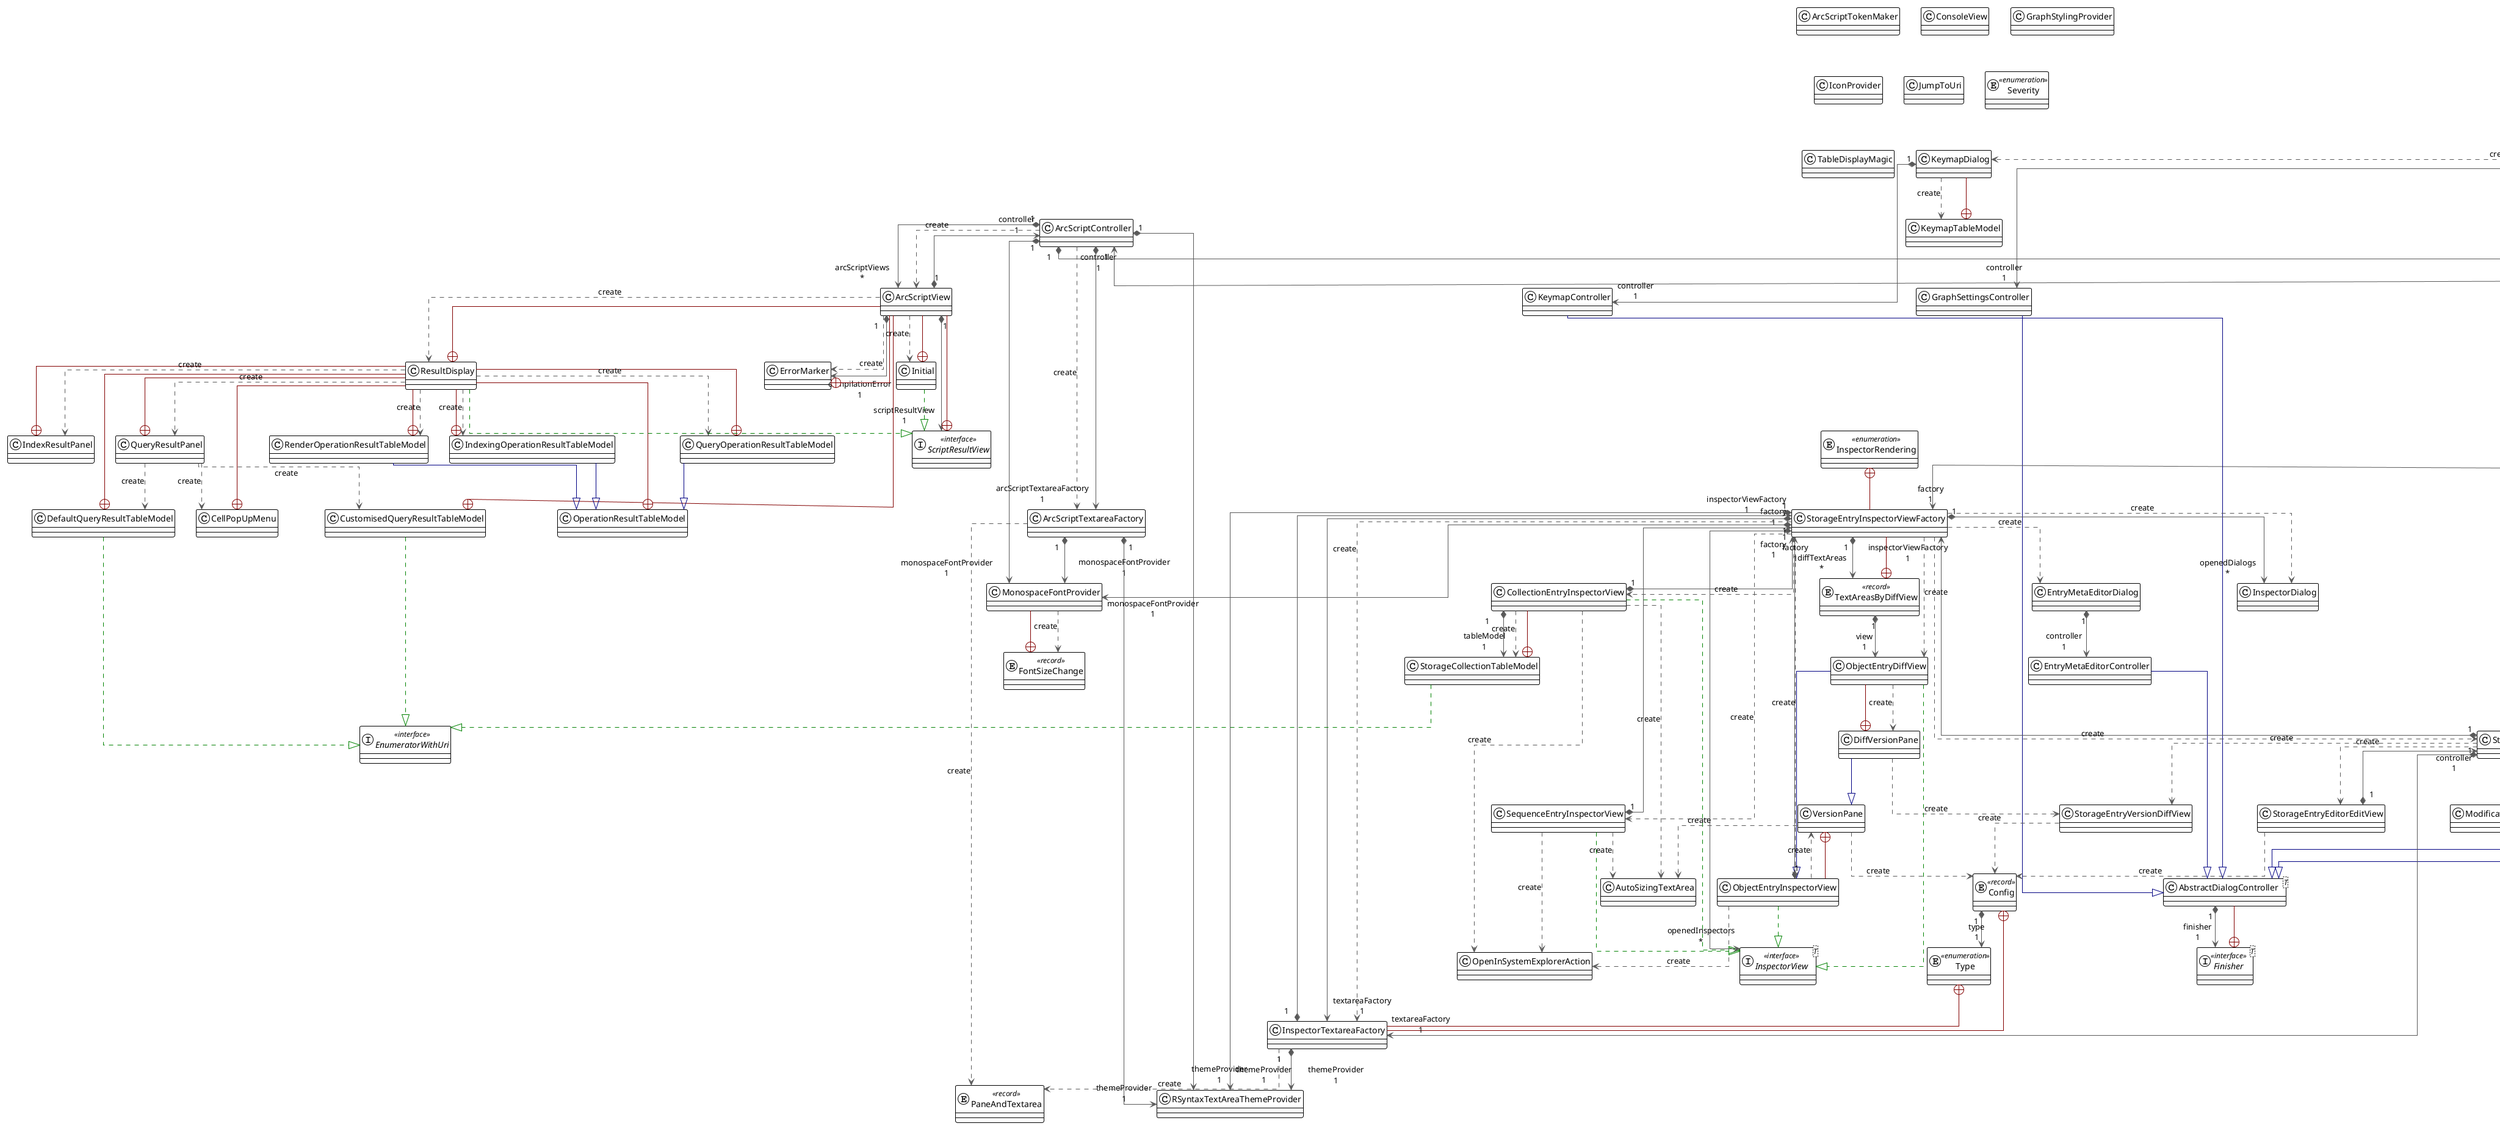 @startuml

!theme plain
top to bottom direction
skinparam linetype ortho

class AbstractDialogController<T>
class AppContentView
class AppFrame
class ArcScriptContainerView
class ArcScriptController
class ArcScriptSelectorTree
class ArcScriptTextareaFactory
class ArcScriptTokenMaker
class ArcScriptView
class AutoSizingTextArea
class BackgroundWorkController
class BreadCrumbElement
class BreadCrumbs
entity BreadCrumbsChanged << record >>
class CellPopUpMenu
interface ClickableTreeNode << interface >>
class CloseTabButton
class CollectionEntryInspectorView
class CommanderView
entity Config << record >>
class ConsoleView
class ContentPane
class CustomisedQueryResultTableModel
class DefaultQueryResultTableModel
class DiffVersionPane
enum DisplayMode << enumeration >>
class EntryListElementRenderer
class EntryMetaEditorController
class EntryMetaEditorDialog
entity EntryStat << record >>
interface EnumeratorWithUri << interface >>
class ErrorMarker
class ExplorerView
interface Finisher<T> << interface >>
entity FontSizeChange << record >>
class GraphSettingsController
class GraphSettingsDialog
class GraphStylingProvider
class GraphView
entity GraphViewCloseRequest << record >>
class GraphViewMouseManager
interface HasStorage << interface >>
entity HiddenPaneSize << record >>
class IconProvider
class ImportStorageAction
class ImportStorageController
class ImportStorageDialog
class IndexResultPanel
class IndexingOperationResultTableModel
class Initial
class InspectorContainerView
class InspectorDialog
enum InspectorRendering << enumeration >>
class InspectorTextareaFactory
interface InspectorView<T> << interface >>
class JLink
class JumpToUri
class KeymapController
class KeymapDialog
class KeymapTableModel
enum Laf << enumeration >>
entity LafChanged << record >>
class LafService
class LearnMoreView
class LoadAction
class LoadEntryController
class LoadEntryDialog
entity LoadEntryDialogModel << record >>
class LoadingQueueLabel
class MainTreeView
class MainView
class ModificationModeDeterminationException
class MonospaceFontProvider
class NewScriptView
class NewScriptViewContent
class NodePopupMenu
entity None << record >>
class ObjectEntryDiffView
class ObjectEntryInspectorView
class OpenInSystemExplorerAction
class OperationResultTableModel
entity PaneAndTextarea << record >>
class QueryOperationResultTableModel
class QueryResultPanel
class RSyntaxTextAreaThemeProvider
class RenderOperationResultTableModel
class Renderer
class ResultDisplay
class SchemaRow
class ScreenshotListener
entity ScriptFile << record >>
class ScriptNode
interface ScriptResultView << interface >>
class SearchAction
class SearchForEntryDialog
class SearchForEntryView
interface Selection << interface >>
interface SelectionChangeListener << interface >>
class SequenceEntryInspectorView
enum Severity << enumeration >>
class SideBar
interface SimpleDocumentListener << interface >>
enum State << enumeration >>
entity Storage << record >>
class StorageCollectionTableModel
class StorageEntryEditorController
class StorageEntryEditorEditView
class StorageEntryEditorFrame
class StorageEntryEditorIntentView
class StorageEntryInspectorViewFactory
class StorageEntryVersionDiffView
class StorageIndexNodePopupMenu
entity StorageInstanceRenamed << record >>
class StorageInstanceRenderer
class StorageInstanceStatComponent
class StorageInstanceStatTableModel
class StorageInstanceTreeNode
class StorageListTreeNode
class StorageMapTreeNode
class StorageNode
class StorageObjectTreeNode
class StorageSchemaTreeNode
class StorageSequenceTreeNode
class StorageTree
class StorageTreeNodeRenderer
class StorageTypeTreeNode
class TabComponent
class TabComponent
class TableDisplayMagic
entity TextAreasByDiffView << record >>
class ToastService
class ToastView
enum Type << enumeration >>
class VersionPane
class ViewController
class WelcomePopup

AbstractDialogController               "1" *-[#595959,plain]-> "finisher\n1" Finisher                               
AppContentView                         "1" *-[#595959,plain]-> "breadCrumbs\n1" BreadCrumbs                            
AppContentView                          -[#595959,dashed]->  BreadCrumbs                            : "«create»"
AppContentView                         "1" *-[#595959,plain]-> "commanderView\n1" CommanderView                          
AppContentView                         "1" *-[#595959,plain]-> "hiddenPaneSize\n1" HiddenPaneSize                         
AppContentView                          -[#595959,dashed]->  HiddenPaneSize                         : "«create»"
AppContentView                          -[#595959,dashed]->  LoadingQueueLabel                      : "«create»"
AppContentView                         "1" *-[#595959,plain]-> "loadingQueueLabel\n1" LoadingQueueLabel                      
AppContentView                         "1" *-[#595959,plain]-> "mainView\n1" MainView                               
AppContentView                          -[#595959,dashed]->  SideBar                                : "«create»"
AppFrame                               "1" *-[#595959,plain]-> "appContentView\n1" AppContentView                         
AppFrame                                -[#595959,dashed]->  GraphSettingsDialog                    : "«create»"
AppFrame                                -[#595959,dashed]->  ImportStorageAction                    : "«create»"
AppFrame                                -[#595959,dashed]->  KeymapDialog                           : "«create»"
AppFrame                               "1" *-[#595959,plain]-> "lafService\n1" LafService                             
AppFrame                                -[#595959,dashed]->  LoadAction                             : "«create»"
AppFrame                                -[#595959,dashed]->  SearchAction                           : "«create»"
ArcScriptContainerView                 "1" *-[#595959,plain]-> "controller\n1" ArcScriptController                    
ArcScriptContainerView                  -[#595959,dashed]->  CloseTabButton                         : "«create»"
ArcScriptContainerView                 "1" *-[#595959,plain]-> "newScriptView\n1" NewScriptView                          
ArcScriptContainerView                  -[#595959,dashed]->  NewScriptView                          : "«create»"
ArcScriptContainerView                  -[#595959,dashed]->  NewScriptViewContent                   : "«create»"
ArcScriptContainerView                  -[#595959,dashed]->  TabComponent                           : "«create»"
ArcScriptController                    "1" *-[#595959,plain]-> "containerView\n1" ArcScriptContainerView                 
ArcScriptController                     -[#595959,dashed]->  ArcScriptTextareaFactory               : "«create»"
ArcScriptController                    "1" *-[#595959,plain]-> "arcScriptTextareaFactory\n1" ArcScriptTextareaFactory               
ArcScriptController                    "1" *-[#595959,plain]-> "arcScriptViews\n*" ArcScriptView                          
ArcScriptController                     -[#595959,dashed]->  ArcScriptView                          : "«create»"
ArcScriptController                    "1" *-[#595959,plain]-> "monospaceFontProvider\n1" MonospaceFontProvider                  
ArcScriptController                    "1" *-[#595959,plain]-> "themeProvider\n1" RSyntaxTextAreaThemeProvider           
ArcScriptSelectorTree                   -[#595959,dashed]->  None                                   : "«create»"
ArcScriptSelectorTree                   -[#595959,dashed]->  Renderer                               : "«create»"
ArcScriptSelectorTree                   -[#595959,dashed]->  ScriptFile                             : "«create»"
ArcScriptSelectorTree                   -[#595959,dashed]->  ScriptNode                             : "«create»"
ArcScriptSelectorTree                  "1" *-[#595959,plain]-> "selectionChangeListener\n1" SelectionChangeListener                
ArcScriptSelectorTree                   -[#595959,dashed]->  Storage                                : "«create»"
ArcScriptSelectorTree                   -[#595959,dashed]->  StorageNode                            : "«create»"
ArcScriptTextareaFactory               "1" *-[#595959,plain]-> "monospaceFontProvider\n1" MonospaceFontProvider                  
ArcScriptTextareaFactory                -[#595959,dashed]->  PaneAndTextarea                        : "«create»"
ArcScriptTextareaFactory               "1" *-[#595959,plain]-> "themeProvider\n1" RSyntaxTextAreaThemeProvider           
ArcScriptView                          "1" *-[#595959,plain]-> "controller\n1" ArcScriptController                    
ArcScriptView                           -[#595959,dashed]->  ErrorMarker                            : "«create»"
ArcScriptView                          "1" *-[#595959,plain]-> "compilationError\n1" ErrorMarker                            
ArcScriptView                           -[#595959,dashed]->  Initial                                : "«create»"
ArcScriptView                           -[#595959,dashed]->  ResultDisplay                          : "«create»"
ArcScriptView                          "1" *-[#595959,plain]-> "scriptResultView\n1" ScriptResultView                       
BackgroundWorkController               "1" *-[#595959,plain]-> "appContentView\n1" AppContentView                         
BreadCrumbElement                       +-[#820000,plain]-  AppContentView                         
BreadCrumbs                             +-[#820000,plain]-  AppContentView                         
BreadCrumbs                             -[#595959,dashed]->  BreadCrumbElement                      : "«create»"
BreadCrumbs                            "1" *-[#595959,plain]-> "elements\n*" BreadCrumbElement                      
CellPopUpMenu                           +-[#820000,plain]-  ResultDisplay                          
CollectionEntryInspectorView            -[#595959,dashed]->  AutoSizingTextArea                     : "«create»"
CollectionEntryInspectorView            -[#008200,dashed]-^  InspectorView                          
CollectionEntryInspectorView            -[#595959,dashed]->  OpenInSystemExplorerAction             : "«create»"
CollectionEntryInspectorView           "1" *-[#595959,plain]-> "tableModel\n1" StorageCollectionTableModel            
CollectionEntryInspectorView            -[#595959,dashed]->  StorageCollectionTableModel            : "«create»"
CollectionEntryInspectorView           "1" *-[#595959,plain]-> "factory\n1" StorageEntryInspectorViewFactory       
CommanderView                          "1" *-[#595959,plain]-> "arcScriptContainerView\n1" ArcScriptContainerView                 
Config                                  +-[#820000,plain]-  InspectorTextareaFactory               
Config                                 "1" *-[#595959,plain]-> "type\n1" Type                                   
ContentPane                             +-[#820000,plain]-  StorageEntryEditorFrame                
CustomisedQueryResultTableModel         +-[#820000,plain]-  ArcScriptView                          
CustomisedQueryResultTableModel         -[#008200,dashed]-^  EnumeratorWithUri                      
DefaultQueryResultTableModel            -[#008200,dashed]-^  EnumeratorWithUri                      
DefaultQueryResultTableModel            +-[#820000,plain]-  ResultDisplay                          
DiffVersionPane                         +-[#820000,plain]-  ObjectEntryDiffView                    
DiffVersionPane                         -[#595959,dashed]->  StorageEntryVersionDiffView            : "«create»"
DiffVersionPane                         -[#000082,plain]-^  VersionPane                            
DisplayMode                             +-[#820000,plain]-  ExplorerView                           
EntryListElementRenderer                +-[#820000,plain]-  SearchForEntryDialog                   
EntryMetaEditorController               -[#000082,plain]-^  AbstractDialogController               
EntryMetaEditorDialog                  "1" *-[#595959,plain]-> "controller\n1" EntryMetaEditorController              
EntryStat                               +-[#820000,plain]-  StorageInstanceStatTableModel          
ErrorMarker                             +-[#820000,plain]-  ArcScriptView                          
ExplorerView                           "1" *-[#595959,plain]-> "displayMode\n1" DisplayMode                            
ExplorerView                           "1" *-[#595959,plain]-> "graphView\n1" GraphView                              
ExplorerView                           "1" *-[#595959,plain]-> "inspectorContainerView\n1" InspectorContainerView                 
Finisher                                +-[#820000,plain]-  AbstractDialogController               
FontSizeChange                          +-[#820000,plain]-  MonospaceFontProvider                  
GraphSettingsController                 -[#000082,plain]-^  AbstractDialogController               
GraphSettingsDialog                    "1" *-[#595959,plain]-> "controller\n1" GraphSettingsController                
GraphView                               -[#595959,dashed]->  GraphViewCloseRequest                  : "«create»"
GraphView                               -[#595959,dashed]->  GraphViewMouseManager                  : "«create»"
GraphView                              "1" *-[#595959,plain]-> "lafService\n1" LafService                             
GraphView                               -[#595959,dashed]->  ScreenshotListener                     : "«create»"
GraphViewCloseRequest                   +-[#820000,plain]-  ViewController                         
GraphViewMouseManager                   +-[#820000,plain]-  GraphView                              
GraphViewMouseManager                   -[#595959,dashed]->  NodePopupMenu                          : "«create»"
HasStorage                              -[#008200,plain]-^  Selection                              
HasStorage                              +-[#820000,plain]-  Selection                              
ImportStorageAction                     +-[#820000,plain]-  AppFrame                               
ImportStorageAction                     -[#595959,dashed]->  ImportStorageDialog                    : "«create»"
ImportStorageController                 -[#000082,plain]-^  AbstractDialogController               
ImportStorageDialog                    "1" *-[#595959,plain]-> "controller\n1" ImportStorageController                
ImportStorageDialog                     -[#595959,dashed]->  ImportStorageController                : "«create»"
IndexResultPanel                        +-[#820000,plain]-  ResultDisplay                          
IndexingOperationResultTableModel       -[#000082,plain]-^  OperationResultTableModel              
IndexingOperationResultTableModel       +-[#820000,plain]-  ResultDisplay                          
Initial                                 +-[#820000,plain]-  ArcScriptView                          
Initial                                 -[#008200,dashed]-^  ScriptResultView                       
InspectorContainerView                 "1" *-[#595959,plain]-> "factory\n1" StorageEntryInspectorViewFactory       
InspectorContainerView                  -[#595959,dashed]->  TabComponent                           : "«create»"
InspectorRendering                      +-[#820000,plain]-  StorageEntryInspectorViewFactory       
InspectorTextareaFactory                -[#595959,dashed]->  PaneAndTextarea                        : "«create»"
InspectorTextareaFactory               "1" *-[#595959,plain]-> "themeProvider\n1" RSyntaxTextAreaThemeProvider           
InspectorTextareaFactory               "1" *-[#595959,plain]-> "inspectorViewFactory\n1" StorageEntryInspectorViewFactory       
KeymapController                        -[#000082,plain]-^  AbstractDialogController               
KeymapDialog                           "1" *-[#595959,plain]-> "controller\n1" KeymapController                       
KeymapDialog                            -[#595959,dashed]->  KeymapTableModel                       : "«create»"
KeymapTableModel                        +-[#820000,plain]-  KeymapDialog                           
Laf                                     +-[#820000,plain]-  LafChanged                             
LafChanged                             "1" *-[#595959,plain]-> "laf\n1" Laf                                    
LafService                             "1" *-[#595959,plain]-> "laf\n1" Laf                                    
LafService                              -[#595959,dashed]->  LafChanged                             : "«create»"
LearnMoreView                           -[#595959,dashed]->  JLink                                  : "«create»"
LoadAction                              +-[#820000,plain]-  AppFrame                               
LoadAction                              -[#595959,dashed]->  LoadEntryDialog                        : "«create»"
LoadEntryController                     -[#000082,plain]-^  AbstractDialogController               
LoadEntryController                     -[#595959,dashed]->  LoadEntryDialogModel                   : "«create»"
LoadEntryDialog                        "1" *-[#595959,plain]-> "controller\n1" LoadEntryController                    
LoadEntryDialog                         -[#595959,dashed]->  LoadEntryDialogModel                   : "«create»"
LoadEntryDialog                         -[#595959,dashed]->  StorageInstanceRenderer                : "«create»"
LoadingQueueLabel                       +-[#820000,plain]-  AppContentView                         
MainTreeView                            -[#595959,dashed]->  BreadCrumbsChanged                     : "«create»"
MainTreeView                            -[#595959,dashed]->  StorageIndexNodePopupMenu              : "«create»"
MainTreeView                            -[#595959,dashed]->  StorageListTreeNode                    : "«create»"
MainTreeView                            -[#595959,dashed]->  StorageMapTreeNode                     : "«create»"
MainTreeView                            -[#595959,dashed]->  StorageObjectTreeNode                  : "«create»"
MainTreeView                           "1" *-[#595959,plain]-> "tree\n1" StorageTree                            
MainView                               "1" *-[#595959,plain]-> "explorerView\n1" ExplorerView                           
MainView                               "1" *-[#595959,plain]-> "hiddenPaneSize\n1" HiddenPaneSize                         
MainView                               "1" *-[#595959,plain]-> "mainTreeView\n1" MainTreeView                           
ModificationModeDeterminationException  +-[#820000,plain]-  StorageEntryEditorController           
MonospaceFontProvider                   -[#595959,dashed]->  FontSizeChange                         : "«create»"
NewScriptView                           +-[#820000,plain]-  ArcScriptContainerView                 
NewScriptView                          "1" *-[#595959,plain]-> "content\n1" NewScriptViewContent                   
NewScriptViewContent                    +-[#820000,plain]-  ArcScriptContainerView                 
NewScriptViewContent                   "1" *-[#595959,plain]-> "containerView\n1" ArcScriptContainerView                 
NewScriptViewContent                   "1" *-[#595959,plain]-> "tree\n1" ArcScriptSelectorTree                  
NewScriptViewContent                    -[#595959,dashed]->  LearnMoreView                          : "«create»"
None                                    -[#008200,dashed]-^  Selection                              
None                                    +-[#820000,plain]-  Selection                              
ObjectEntryDiffView                     -[#595959,dashed]->  DiffVersionPane                        : "«create»"
ObjectEntryDiffView                     -[#008200,dashed]-^  InspectorView                          
ObjectEntryDiffView                     -[#000082,plain]-^  ObjectEntryInspectorView               
ObjectEntryInspectorView                -[#008200,dashed]-^  InspectorView                          
ObjectEntryInspectorView                -[#595959,dashed]->  OpenInSystemExplorerAction             : "«create»"
ObjectEntryInspectorView               "1" *-[#595959,plain]-> "factory\n1" StorageEntryInspectorViewFactory       
ObjectEntryInspectorView                -[#595959,dashed]->  VersionPane                            : "«create»"
OperationResultTableModel               +-[#820000,plain]-  ResultDisplay                          
QueryOperationResultTableModel          -[#000082,plain]-^  OperationResultTableModel              
QueryOperationResultTableModel          +-[#820000,plain]-  ResultDisplay                          
QueryResultPanel                        -[#595959,dashed]->  CellPopUpMenu                          : "«create»"
QueryResultPanel                        -[#595959,dashed]->  CustomisedQueryResultTableModel        : "«create»"
QueryResultPanel                        -[#595959,dashed]->  DefaultQueryResultTableModel           : "«create»"
QueryResultPanel                        +-[#820000,plain]-  ResultDisplay                          
RenderOperationResultTableModel         -[#000082,plain]-^  OperationResultTableModel              
RenderOperationResultTableModel         +-[#820000,plain]-  ResultDisplay                          
Renderer                                +-[#820000,plain]-  ArcScriptSelectorTree                  
ResultDisplay                           +-[#820000,plain]-  ArcScriptView                          
ResultDisplay                           -[#595959,dashed]->  IndexResultPanel                       : "«create»"
ResultDisplay                           -[#595959,dashed]->  IndexingOperationResultTableModel      : "«create»"
ResultDisplay                           -[#595959,dashed]->  QueryOperationResultTableModel         : "«create»"
ResultDisplay                           -[#595959,dashed]->  QueryResultPanel                       : "«create»"
ResultDisplay                           -[#595959,dashed]->  RenderOperationResultTableModel        : "«create»"
ResultDisplay                           -[#008200,dashed]-^  ScriptResultView                       
SchemaRow                               +-[#820000,plain]-  StorageInstanceStatTableModel          
ScreenshotListener                      +-[#820000,plain]-  GraphView                              
ScriptFile                              -[#008200,dashed]-^  HasStorage                             
ScriptFile                              +-[#820000,plain]-  Selection                              
ScriptNode                              +-[#820000,plain]-  ArcScriptSelectorTree                  
ScriptResultView                        +-[#820000,plain]-  ArcScriptView                          
SearchAction                            +-[#820000,plain]-  AppFrame                               
SearchAction                            -[#595959,dashed]->  SearchForEntryDialog                   : "«create»"
SearchForEntryDialog                    -[#595959,dashed]->  SearchForEntryView                     : "«create»"
SearchForEntryView                      -[#595959,dashed]->  EntryListElementRenderer               : "«create»"
SearchForEntryView                      +-[#820000,plain]-  SearchForEntryDialog                   
Selection                               +-[#820000,plain]-  ArcScriptSelectorTree                  
SelectionChangeListener                 +-[#820000,plain]-  ArcScriptSelectorTree                  
SequenceEntryInspectorView              -[#595959,dashed]->  AutoSizingTextArea                     : "«create»"
SequenceEntryInspectorView              -[#008200,dashed]-^  InspectorView                          
SequenceEntryInspectorView              -[#595959,dashed]->  OpenInSystemExplorerAction             : "«create»"
SequenceEntryInspectorView             "1" *-[#595959,plain]-> "factory\n1" StorageEntryInspectorViewFactory       
SideBar                                 +-[#820000,plain]-  AppContentView                         
SimpleDocumentListener                  +-[#820000,plain]-  SearchForEntryDialog                   
State                                   +-[#820000,plain]-  StorageEntryEditorController           
Storage                                 -[#008200,dashed]-^  HasStorage                             
Storage                                 +-[#820000,plain]-  Selection                              
StorageCollectionTableModel             +-[#820000,plain]-  CollectionEntryInspectorView           
StorageCollectionTableModel             -[#008200,dashed]-^  EnumeratorWithUri                      
StorageEntryEditorController           "1" *-[#595959,plain]-> "textareaFactory\n1" InspectorTextareaFactory               
StorageEntryEditorController            -[#595959,dashed]->  ModificationModeDeterminationException : "«create»"
StorageEntryEditorController           "1" *-[#595959,plain]-> "state\n1" State                                  
StorageEntryEditorController            -[#595959,dashed]->  StorageEntryEditorEditView             : "«create»"
StorageEntryEditorController            -[#595959,dashed]->  StorageEntryEditorFrame                : "«create»"
StorageEntryEditorController            -[#595959,dashed]->  StorageEntryEditorIntentView           : "«create»"
StorageEntryEditorController           "1" *-[#595959,plain]-> "inspectorViewFactory\n1" StorageEntryInspectorViewFactory       
StorageEntryEditorController            -[#595959,dashed]->  StorageEntryVersionDiffView            : "«create»"
StorageEntryEditorEditView              -[#595959,dashed]->  Config                                 : "«create»"
StorageEntryEditorEditView             "1" *-[#595959,plain]-> "controller\n1" StorageEntryEditorController           
StorageEntryEditorFrame                "1" *-[#595959,plain]-> "contentPane\n1" ContentPane                            
StorageEntryEditorFrame                 -[#595959,dashed]->  ContentPane                            : "«create»"
StorageEntryEditorFrame                "1" *-[#595959,plain]-> "controller\n1" StorageEntryEditorController           
StorageEntryEditorFrame                 -[#595959,dashed]->  StorageEntryEditorIntentView           : "«create»"
StorageEntryEditorIntentView           "1" *-[#595959,plain]-> "controller\n1" StorageEntryEditorController           
StorageEntryInspectorViewFactory        -[#595959,dashed]->  CollectionEntryInspectorView           : "«create»"
StorageEntryInspectorViewFactory        -[#595959,dashed]->  EntryMetaEditorDialog                  : "«create»"
StorageEntryInspectorViewFactory        -[#595959,dashed]->  InspectorDialog                        : "«create»"
StorageEntryInspectorViewFactory       "1" *-[#595959,plain]-> "openedDialogs\n*" InspectorDialog                        
StorageEntryInspectorViewFactory       "1" *-[#595959,plain]-> "textareaFactory\n1" InspectorTextareaFactory               
StorageEntryInspectorViewFactory        -[#595959,dashed]->  InspectorTextareaFactory               : "«create»"
StorageEntryInspectorViewFactory       "1" *-[#595959,plain]-> "openedInspectors\n*" InspectorView                          
StorageEntryInspectorViewFactory       "1" *-[#595959,plain]-> "monospaceFontProvider\n1" MonospaceFontProvider                  
StorageEntryInspectorViewFactory        -[#595959,dashed]->  ObjectEntryDiffView                    : "«create»"
StorageEntryInspectorViewFactory        -[#595959,dashed]->  ObjectEntryInspectorView               : "«create»"
StorageEntryInspectorViewFactory       "1" *-[#595959,plain]-> "themeProvider\n1" RSyntaxTextAreaThemeProvider           
StorageEntryInspectorViewFactory        -[#595959,dashed]->  SequenceEntryInspectorView             : "«create»"
StorageEntryInspectorViewFactory        -[#595959,dashed]->  StorageEntryEditorController           : "«create»"
StorageEntryInspectorViewFactory       "1" *-[#595959,plain]-> "diffTextAreas\n*" TextAreasByDiffView                    
StorageEntryVersionDiffView             -[#595959,dashed]->  Config                                 : "«create»"
StorageIndexNodePopupMenu               -[#595959,dashed]->  ImportStorageDialog                    : "«create»"
StorageIndexNodePopupMenu               -[#595959,dashed]->  LoadEntryDialog                        : "«create»"
StorageIndexNodePopupMenu               +-[#820000,plain]-  MainTreeView                           
StorageIndexNodePopupMenu               -[#595959,dashed]->  StorageInstanceRenamed                 : "«create»"
StorageIndexNodePopupMenu               -[#595959,dashed]->  StorageInstanceStatComponent           : "«create»"
StorageInstanceRenderer                 +-[#820000,plain]-  LoadEntryDialog                        
StorageInstanceStatComponent            -[#595959,dashed]->  StorageInstanceStatTableModel          : "«create»"
StorageInstanceStatTableModel           -[#595959,dashed]->  EntryStat                              : "«create»"
StorageInstanceStatTableModel          "1" *-[#595959,plain]-> "rows\n*" SchemaRow                              
StorageInstanceStatTableModel           +-[#820000,plain]-  StorageInstanceStatComponent           
StorageInstanceTreeNode                 -[#595959,dashed]->  StorageListTreeNode                    : "«create»"
StorageInstanceTreeNode                 -[#595959,dashed]->  StorageMapTreeNode                     : "«create»"
StorageInstanceTreeNode                 -[#595959,dashed]->  StorageSchemaTreeNode                  : "«create»"
StorageInstanceTreeNode                 -[#595959,dashed]->  StorageSequenceTreeNode                : "«create»"
StorageListTreeNode                     -[#008200,dashed]-^  ClickableTreeNode                      
StorageMapTreeNode                      -[#008200,dashed]-^  ClickableTreeNode                      
StorageNode                             +-[#820000,plain]-  ArcScriptSelectorTree                  
StorageObjectTreeNode                   -[#008200,dashed]-^  ClickableTreeNode                      
StorageObjectTreeNode                   -[#595959,dashed]->  StorageListTreeNode                    : "«create»"
StorageObjectTreeNode                   -[#595959,dashed]->  StorageMapTreeNode                     : "«create»"
StorageSchemaTreeNode                   -[#595959,dashed]->  StorageTypeTreeNode                    : "«create»"
StorageSequenceTreeNode                 -[#008200,dashed]-^  ClickableTreeNode                      
StorageTree                             -[#595959,dashed]->  StorageInstanceTreeNode                : "«create»"
StorageTree                             -[#595959,dashed]->  StorageListTreeNode                    : "«create»"
StorageTree                             -[#595959,dashed]->  StorageMapTreeNode                     : "«create»"
StorageTree                             -[#595959,dashed]->  StorageObjectTreeNode                  : "«create»"
StorageTree                             -[#595959,dashed]->  StorageSchemaTreeNode                  : "«create»"
StorageTree                             -[#595959,dashed]->  StorageSequenceTreeNode                : "«create»"
StorageTree                             -[#595959,dashed]->  StorageTreeNodeRenderer                : "«create»"
StorageTree                             -[#595959,dashed]->  StorageTypeTreeNode                    : "«create»"
StorageTreeNodeRenderer                 +-[#820000,plain]-  StorageTree                            
StorageTypeTreeNode                     -[#595959,dashed]->  StorageObjectTreeNode                  : "«create»"
TabComponent                            +-[#820000,plain]-  ArcScriptContainerView                 
TabComponent                            -[#595959,dashed]->  CloseTabButton                         : "«create»"
TabComponent                            +-[#820000,plain]-  InspectorContainerView                 
TextAreasByDiffView                    "1" *-[#595959,plain]-> "view\n1" ObjectEntryDiffView                    
TextAreasByDiffView                     +-[#820000,plain]-  StorageEntryInspectorViewFactory       
ToastService                           "1" *-[#595959,plain]-> "appFrame\n1" AppFrame                               
ToastService                            -[#595959,dashed]->  ToastView                              : "«create»"
Type                                    +-[#820000,plain]-  InspectorTextareaFactory               
VersionPane                             -[#595959,dashed]->  AutoSizingTextArea                     : "«create»"
VersionPane                             -[#595959,dashed]->  Config                                 : "«create»"
VersionPane                             +-[#820000,plain]-  ObjectEntryInspectorView               
ViewController                         "1" *-[#595959,plain]-> "explorerView\n1" ExplorerView                           
ViewController                         "1" *-[#595959,plain]-> "graphView\n1" GraphView                              
ViewController                         "1" *-[#595959,plain]-> "mainTreeView\n1" MainTreeView                           
WelcomePopup                            -[#595959,dashed]->  JLink                                  : "«create»"
WelcomePopup                           "1" *-[#595959,plain]-> "wikiLink\n1" JLink                                  
@enduml
